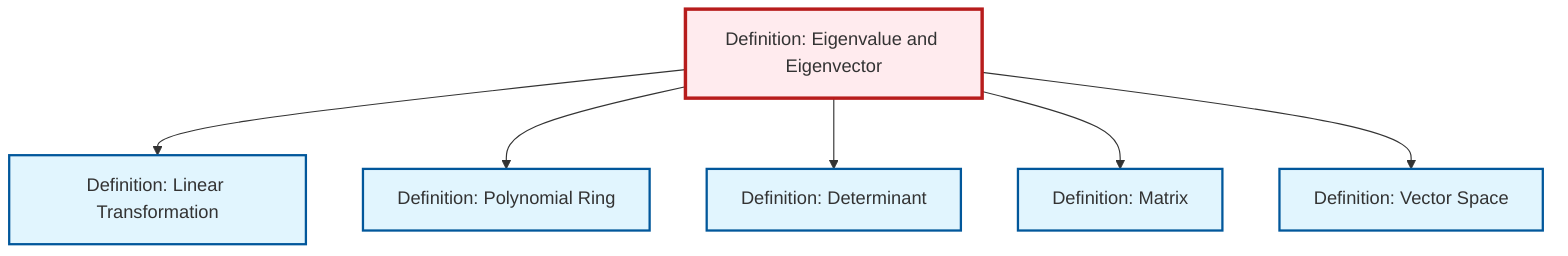 graph TD
    classDef definition fill:#e1f5fe,stroke:#01579b,stroke-width:2px
    classDef theorem fill:#f3e5f5,stroke:#4a148c,stroke-width:2px
    classDef axiom fill:#fff3e0,stroke:#e65100,stroke-width:2px
    classDef example fill:#e8f5e9,stroke:#1b5e20,stroke-width:2px
    classDef current fill:#ffebee,stroke:#b71c1c,stroke-width:3px
    def-determinant["Definition: Determinant"]:::definition
    def-vector-space["Definition: Vector Space"]:::definition
    def-eigenvalue-eigenvector["Definition: Eigenvalue and Eigenvector"]:::definition
    def-matrix["Definition: Matrix"]:::definition
    def-linear-transformation["Definition: Linear Transformation"]:::definition
    def-polynomial-ring["Definition: Polynomial Ring"]:::definition
    def-eigenvalue-eigenvector --> def-linear-transformation
    def-eigenvalue-eigenvector --> def-polynomial-ring
    def-eigenvalue-eigenvector --> def-determinant
    def-eigenvalue-eigenvector --> def-matrix
    def-eigenvalue-eigenvector --> def-vector-space
    class def-eigenvalue-eigenvector current